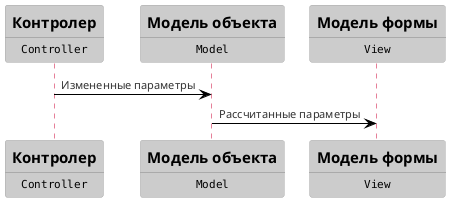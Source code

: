 @startuml
!theme reddress-lightred
participant Контролер [
    =Контролер
    ----
    ""Controller""
]
participant МодельОбъекта [
    =Модель объекта
    ----
    ""Model""
]
participant МодельФормы [
    =Модель формы
    ----
    ""View""
]
Контролер -> МодельОбъекта: Измененные параметры
МодельОбъекта -> МодельФормы: Рассчитанные параметры
@enduml